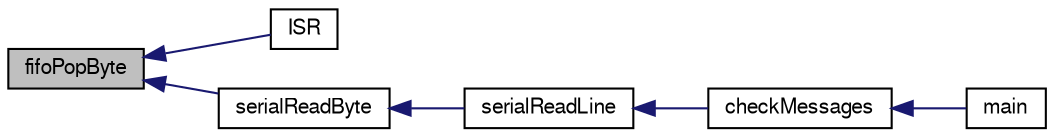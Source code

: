 digraph "fifoPopByte"
{
  edge [fontname="FreeSans",fontsize="10",labelfontname="FreeSans",labelfontsize="10"];
  node [fontname="FreeSans",fontsize="10",shape=record];
  rankdir="LR";
  Node1 [label="fifoPopByte",height=0.2,width=0.4,color="black", fillcolor="grey75", style="filled" fontcolor="black"];
  Node1 -> Node2 [dir="back",color="midnightblue",fontsize="10",style="solid",fontname="FreeSans"];
  Node2 [label="ISR",height=0.2,width=0.4,color="black", fillcolor="white", style="filled",URL="$serial_8c.html#a1febaffb16c3657348fc3093cd4317ac",tooltip="interrupt-routine for the Usart-Data-Register-Empty-Interrupt. is called when a byte has been send..."];
  Node1 -> Node3 [dir="back",color="midnightblue",fontsize="10",style="solid",fontname="FreeSans"];
  Node3 [label="serialReadByte",height=0.2,width=0.4,color="black", fillcolor="white", style="filled",URL="$group__serial.html#gacd86b76722d76be6d34ad25d841c5e6b",tooltip="returns the first byte from the receive buffer. Blocks if no data is in the buffer."];
  Node3 -> Node4 [dir="back",color="midnightblue",fontsize="10",style="solid",fontname="FreeSans"];
  Node4 [label="serialReadLine",height=0.2,width=0.4,color="black", fillcolor="white", style="filled",URL="$group__serial.html#ga9f8b86188769661449d724fbe3560f74",tooltip="reads a line of the maximum length &#39;length&#39; from the receive buffer"];
  Node4 -> Node5 [dir="back",color="midnightblue",fontsize="10",style="solid",fontname="FreeSans"];
  Node5 [label="checkMessages",height=0.2,width=0.4,color="black", fillcolor="white", style="filled",URL="$group__command.html#ga6df2db16ece109a25089bb3c9e29249d",tooltip="checks whether commands have been received and if so executes him"];
  Node5 -> Node6 [dir="back",color="midnightblue",fontsize="10",style="solid",fontname="FreeSans"];
  Node6 [label="main",height=0.2,width=0.4,color="black", fillcolor="white", style="filled",URL="$_m_d_v___p_r_8c.html#a840291bc02cba5474a4cb46a9b9566fe",tooltip="state of decimation unit"];
}
